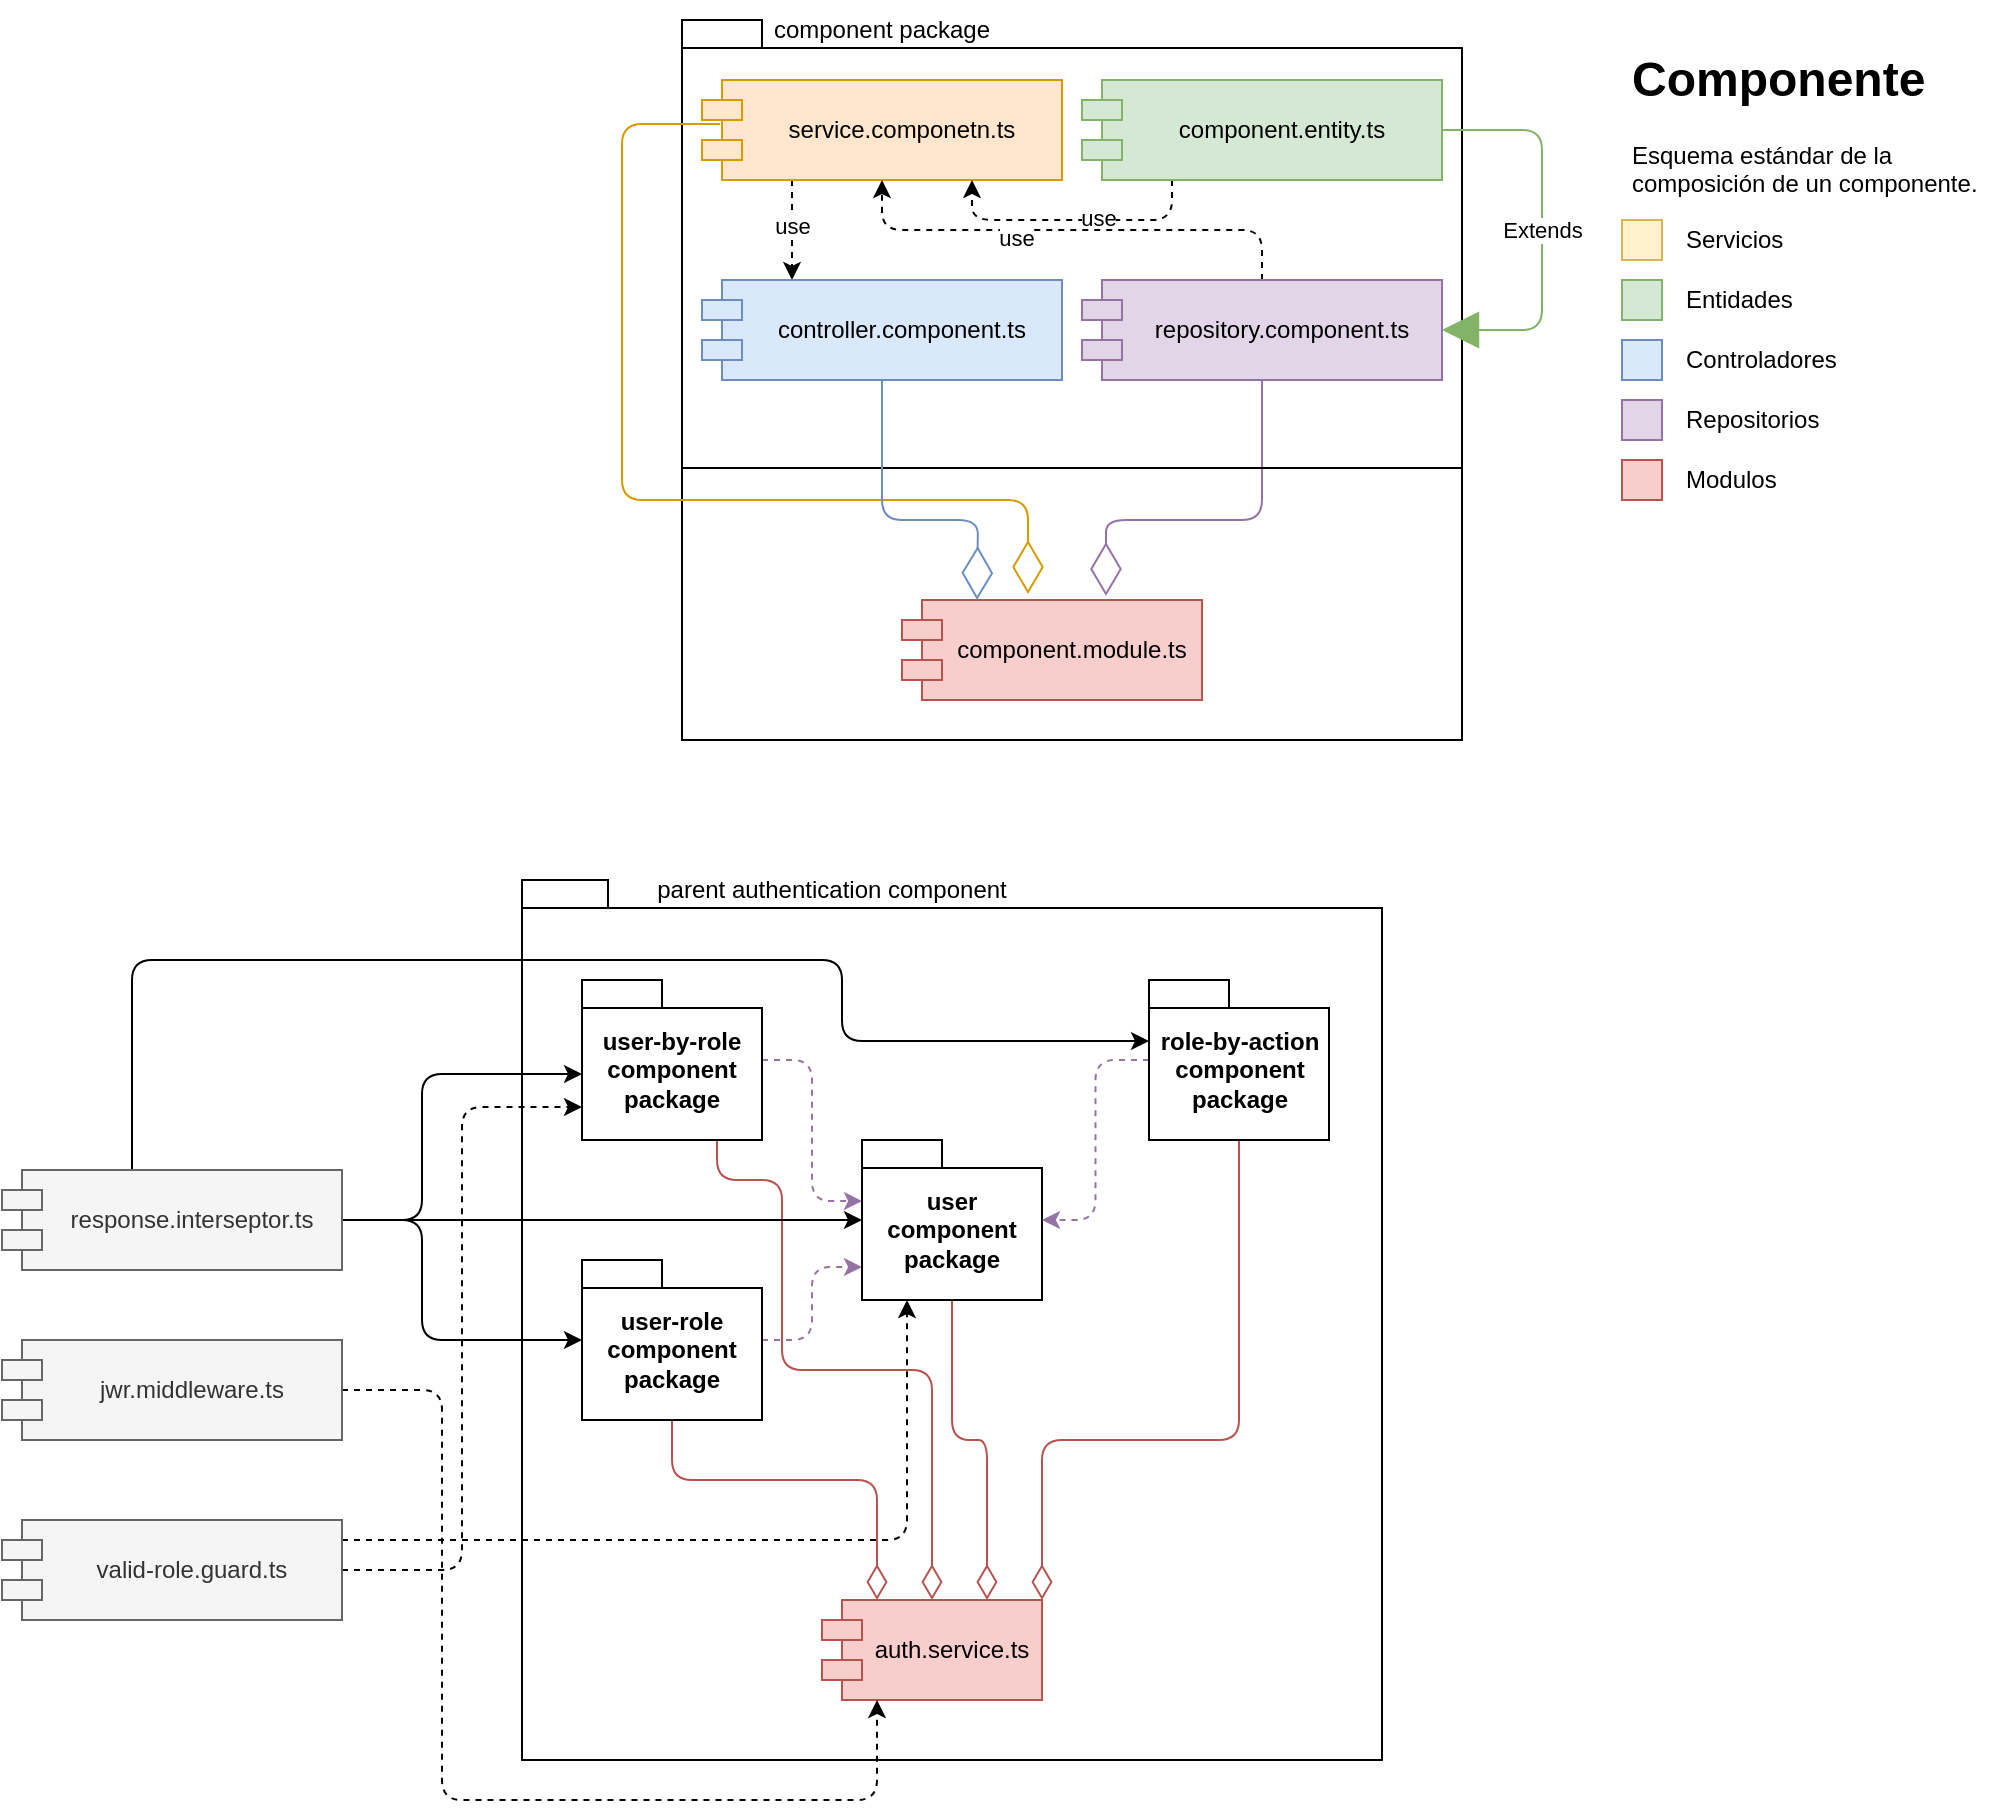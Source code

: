 <mxfile version="21.7.5" type="github">
  <diagram name="Page-1" id="3SnuVNbN8GcKIh2ZC8Z5">
    <mxGraphModel dx="2261" dy="750" grid="1" gridSize="10" guides="1" tooltips="1" connect="1" arrows="1" fold="1" page="1" pageScale="1" pageWidth="827" pageHeight="1169" math="0" shadow="0">
      <root>
        <mxCell id="0" />
        <mxCell id="1" parent="0" />
        <mxCell id="pO1jTsx1TpuLJ8HW07vw-2" value="" style="shape=folder;fontStyle=1;spacingTop=10;tabWidth=40;tabHeight=14;tabPosition=left;html=1;whiteSpace=wrap;" vertex="1" parent="1">
          <mxGeometry x="90" y="40" width="390" height="360" as="geometry" />
        </mxCell>
        <mxCell id="pO1jTsx1TpuLJ8HW07vw-17" style="edgeStyle=orthogonalEdgeStyle;rounded=0;orthogonalLoop=1;jettySize=auto;html=1;exitX=0.25;exitY=1;exitDx=0;exitDy=0;entryX=0.25;entryY=0;entryDx=0;entryDy=0;dashed=1;" edge="1" parent="1" source="pO1jTsx1TpuLJ8HW07vw-3" target="pO1jTsx1TpuLJ8HW07vw-8">
          <mxGeometry relative="1" as="geometry" />
        </mxCell>
        <mxCell id="pO1jTsx1TpuLJ8HW07vw-20" value="use" style="edgeLabel;html=1;align=center;verticalAlign=middle;resizable=0;points=[];" vertex="1" connectable="0" parent="pO1jTsx1TpuLJ8HW07vw-17">
          <mxGeometry x="-0.08" relative="1" as="geometry">
            <mxPoint as="offset" />
          </mxGeometry>
        </mxCell>
        <mxCell id="pO1jTsx1TpuLJ8HW07vw-3" value="service.componetn.ts" style="shape=module;align=left;spacingLeft=20;align=center;verticalAlign=middle;whiteSpace=wrap;html=1;fillColor=#ffe6cc;strokeColor=#d79b00;" vertex="1" parent="1">
          <mxGeometry x="100" y="70" width="180" height="50" as="geometry" />
        </mxCell>
        <mxCell id="pO1jTsx1TpuLJ8HW07vw-14" style="edgeStyle=orthogonalEdgeStyle;rounded=1;orthogonalLoop=1;jettySize=auto;html=1;exitX=0.05;exitY=0.44;exitDx=0;exitDy=0;entryX=0.42;entryY=-0.06;entryDx=0;entryDy=0;entryPerimeter=0;endSize=24;endArrow=diamondThin;endFill=0;exitPerimeter=0;fillColor=#ffe6cc;strokeColor=#d79b00;" edge="1" parent="1" source="pO1jTsx1TpuLJ8HW07vw-3" target="pO1jTsx1TpuLJ8HW07vw-7">
          <mxGeometry relative="1" as="geometry">
            <Array as="points">
              <mxPoint x="60" y="92" />
              <mxPoint x="60" y="280" />
              <mxPoint x="263" y="280" />
            </Array>
          </mxGeometry>
        </mxCell>
        <mxCell id="pO1jTsx1TpuLJ8HW07vw-18" style="edgeStyle=orthogonalEdgeStyle;rounded=1;orthogonalLoop=1;jettySize=auto;html=1;exitX=0.25;exitY=1;exitDx=0;exitDy=0;entryX=0.75;entryY=1;entryDx=0;entryDy=0;dashed=1;" edge="1" parent="1" source="pO1jTsx1TpuLJ8HW07vw-5" target="pO1jTsx1TpuLJ8HW07vw-3">
          <mxGeometry relative="1" as="geometry" />
        </mxCell>
        <mxCell id="pO1jTsx1TpuLJ8HW07vw-21" value="use" style="edgeLabel;html=1;align=center;verticalAlign=middle;resizable=0;points=[];" vertex="1" connectable="0" parent="pO1jTsx1TpuLJ8HW07vw-18">
          <mxGeometry x="-0.186" y="-1" relative="1" as="geometry">
            <mxPoint as="offset" />
          </mxGeometry>
        </mxCell>
        <mxCell id="pO1jTsx1TpuLJ8HW07vw-5" value="component.entity.ts" style="shape=module;align=left;spacingLeft=20;align=center;verticalAlign=middle;whiteSpace=wrap;html=1;fillColor=#d5e8d4;strokeColor=#82b366;" vertex="1" parent="1">
          <mxGeometry x="290" y="70" width="180" height="50" as="geometry" />
        </mxCell>
        <mxCell id="pO1jTsx1TpuLJ8HW07vw-15" style="edgeStyle=orthogonalEdgeStyle;rounded=1;orthogonalLoop=1;jettySize=auto;html=1;exitX=0.5;exitY=1;exitDx=0;exitDy=0;entryX=0.68;entryY=-0.04;entryDx=0;entryDy=0;entryPerimeter=0;endSize=24;endArrow=diamondThin;endFill=0;fillColor=#e1d5e7;strokeColor=#9673a6;" edge="1" parent="1" source="pO1jTsx1TpuLJ8HW07vw-6" target="pO1jTsx1TpuLJ8HW07vw-7">
          <mxGeometry relative="1" as="geometry">
            <Array as="points">
              <mxPoint x="380" y="290" />
              <mxPoint x="302" y="290" />
            </Array>
          </mxGeometry>
        </mxCell>
        <mxCell id="pO1jTsx1TpuLJ8HW07vw-16" style="edgeStyle=orthogonalEdgeStyle;rounded=1;orthogonalLoop=1;jettySize=auto;html=1;exitX=0.5;exitY=0;exitDx=0;exitDy=0;dashed=1;" edge="1" parent="1" source="pO1jTsx1TpuLJ8HW07vw-6" target="pO1jTsx1TpuLJ8HW07vw-3">
          <mxGeometry relative="1" as="geometry" />
        </mxCell>
        <mxCell id="pO1jTsx1TpuLJ8HW07vw-22" value="use" style="edgeLabel;html=1;align=center;verticalAlign=middle;resizable=0;points=[];" vertex="1" connectable="0" parent="pO1jTsx1TpuLJ8HW07vw-16">
          <mxGeometry x="0.233" y="4" relative="1" as="geometry">
            <mxPoint as="offset" />
          </mxGeometry>
        </mxCell>
        <mxCell id="pO1jTsx1TpuLJ8HW07vw-6" value="repository.component.ts" style="shape=module;align=left;spacingLeft=20;align=center;verticalAlign=middle;whiteSpace=wrap;html=1;fillColor=#e1d5e7;strokeColor=#9673a6;" vertex="1" parent="1">
          <mxGeometry x="290" y="170" width="180" height="50" as="geometry" />
        </mxCell>
        <mxCell id="pO1jTsx1TpuLJ8HW07vw-7" value="component.module.ts" style="shape=module;align=left;spacingLeft=20;align=center;verticalAlign=middle;whiteSpace=wrap;html=1;fillColor=#f8cecc;strokeColor=#b85450;" vertex="1" parent="1">
          <mxGeometry x="200" y="330" width="150" height="50" as="geometry" />
        </mxCell>
        <mxCell id="pO1jTsx1TpuLJ8HW07vw-8" value="controller.component.ts" style="shape=module;align=left;spacingLeft=20;align=center;verticalAlign=middle;whiteSpace=wrap;html=1;fillColor=#dae8fc;strokeColor=#6c8ebf;" vertex="1" parent="1">
          <mxGeometry x="100" y="170" width="180" height="50" as="geometry" />
        </mxCell>
        <mxCell id="pO1jTsx1TpuLJ8HW07vw-9" value="" style="line;strokeWidth=1;fillColor=none;align=left;verticalAlign=middle;spacingTop=-1;spacingLeft=3;spacingRight=3;rotatable=0;labelPosition=right;points=[];portConstraint=eastwest;strokeColor=inherit;" vertex="1" parent="1">
          <mxGeometry x="90" y="260" width="390" height="8" as="geometry" />
        </mxCell>
        <mxCell id="pO1jTsx1TpuLJ8HW07vw-12" value="Extends" style="endArrow=block;endSize=16;endFill=1;html=1;exitX=1;exitY=0.5;exitDx=0;exitDy=0;entryX=1;entryY=0.5;entryDx=0;entryDy=0;fillColor=#d5e8d4;strokeColor=#82b366;rounded=1;" edge="1" parent="1" source="pO1jTsx1TpuLJ8HW07vw-5" target="pO1jTsx1TpuLJ8HW07vw-6">
          <mxGeometry width="160" relative="1" as="geometry">
            <mxPoint x="240" y="410" as="sourcePoint" />
            <mxPoint x="350" y="430" as="targetPoint" />
            <Array as="points">
              <mxPoint x="520" y="95" />
              <mxPoint x="520" y="195" />
            </Array>
          </mxGeometry>
        </mxCell>
        <mxCell id="pO1jTsx1TpuLJ8HW07vw-13" value="" style="endArrow=diamondThin;endFill=0;endSize=24;html=1;rounded=1;exitX=0.5;exitY=1;exitDx=0;exitDy=0;entryX=0.25;entryY=0;entryDx=0;entryDy=0;fillColor=#dae8fc;strokeColor=#6c8ebf;" edge="1" parent="1" source="pO1jTsx1TpuLJ8HW07vw-8" target="pO1jTsx1TpuLJ8HW07vw-7">
          <mxGeometry width="160" relative="1" as="geometry">
            <mxPoint x="300" y="400" as="sourcePoint" />
            <mxPoint x="460" y="400" as="targetPoint" />
            <Array as="points">
              <mxPoint x="190" y="290" />
              <mxPoint x="238" y="290" />
            </Array>
          </mxGeometry>
        </mxCell>
        <mxCell id="pO1jTsx1TpuLJ8HW07vw-23" value="component package" style="text;html=1;strokeColor=none;fillColor=none;align=center;verticalAlign=middle;whiteSpace=wrap;rounded=0;" vertex="1" parent="1">
          <mxGeometry x="110" y="30" width="160" height="30" as="geometry" />
        </mxCell>
        <mxCell id="pO1jTsx1TpuLJ8HW07vw-24" value="&lt;h1&gt;Componente&lt;/h1&gt;&lt;p&gt;Esquema estándar de la composición de un componente.&lt;br&gt;&lt;/p&gt;" style="text;html=1;strokeColor=none;fillColor=none;spacing=5;spacingTop=-20;whiteSpace=wrap;overflow=hidden;rounded=0;" vertex="1" parent="1">
          <mxGeometry x="560" y="50" width="190" height="120" as="geometry" />
        </mxCell>
        <mxCell id="pO1jTsx1TpuLJ8HW07vw-25" value="" style="whiteSpace=wrap;html=1;aspect=fixed;fillColor=#fff2cc;strokeColor=#d6b656;" vertex="1" parent="1">
          <mxGeometry x="560" y="140" width="20" height="20" as="geometry" />
        </mxCell>
        <mxCell id="pO1jTsx1TpuLJ8HW07vw-26" value="" style="whiteSpace=wrap;html=1;aspect=fixed;fillColor=#d5e8d4;strokeColor=#82b366;" vertex="1" parent="1">
          <mxGeometry x="560" y="170" width="20" height="20" as="geometry" />
        </mxCell>
        <mxCell id="pO1jTsx1TpuLJ8HW07vw-27" value="" style="whiteSpace=wrap;html=1;aspect=fixed;fillColor=#dae8fc;strokeColor=#6c8ebf;" vertex="1" parent="1">
          <mxGeometry x="560" y="200" width="20" height="20" as="geometry" />
        </mxCell>
        <mxCell id="pO1jTsx1TpuLJ8HW07vw-28" value="" style="whiteSpace=wrap;html=1;aspect=fixed;fillColor=#e1d5e7;strokeColor=#9673a6;" vertex="1" parent="1">
          <mxGeometry x="560" y="230" width="20" height="20" as="geometry" />
        </mxCell>
        <mxCell id="pO1jTsx1TpuLJ8HW07vw-29" value="" style="whiteSpace=wrap;html=1;aspect=fixed;fillColor=#f8cecc;strokeColor=#b85450;" vertex="1" parent="1">
          <mxGeometry x="560" y="260" width="20" height="20" as="geometry" />
        </mxCell>
        <mxCell id="pO1jTsx1TpuLJ8HW07vw-30" value="Servicios" style="text;html=1;strokeColor=none;fillColor=none;align=left;verticalAlign=middle;whiteSpace=wrap;rounded=0;" vertex="1" parent="1">
          <mxGeometry x="590" y="135" width="60" height="30" as="geometry" />
        </mxCell>
        <mxCell id="pO1jTsx1TpuLJ8HW07vw-31" value="Entidades" style="text;html=1;strokeColor=none;fillColor=none;align=left;verticalAlign=middle;whiteSpace=wrap;rounded=0;" vertex="1" parent="1">
          <mxGeometry x="590" y="165" width="60" height="30" as="geometry" />
        </mxCell>
        <mxCell id="pO1jTsx1TpuLJ8HW07vw-33" value="Controladores" style="text;html=1;strokeColor=none;fillColor=none;align=left;verticalAlign=middle;whiteSpace=wrap;rounded=0;" vertex="1" parent="1">
          <mxGeometry x="590" y="195" width="80" height="30" as="geometry" />
        </mxCell>
        <mxCell id="pO1jTsx1TpuLJ8HW07vw-34" value="Repositorios" style="text;html=1;strokeColor=none;fillColor=none;align=left;verticalAlign=middle;whiteSpace=wrap;rounded=0;" vertex="1" parent="1">
          <mxGeometry x="590" y="225" width="90" height="30" as="geometry" />
        </mxCell>
        <mxCell id="pO1jTsx1TpuLJ8HW07vw-35" value="Modulos" style="text;html=1;strokeColor=none;fillColor=none;align=left;verticalAlign=middle;whiteSpace=wrap;rounded=0;" vertex="1" parent="1">
          <mxGeometry x="590" y="255" width="60" height="30" as="geometry" />
        </mxCell>
        <mxCell id="pO1jTsx1TpuLJ8HW07vw-36" value="" style="shape=folder;fontStyle=1;spacingTop=10;tabWidth=40;tabHeight=14;tabPosition=left;html=1;whiteSpace=wrap;" vertex="1" parent="1">
          <mxGeometry x="10" y="470" width="430" height="440" as="geometry" />
        </mxCell>
        <mxCell id="pO1jTsx1TpuLJ8HW07vw-38" value="auth.service.ts&lt;br&gt;" style="shape=module;align=left;spacingLeft=20;align=center;verticalAlign=middle;whiteSpace=wrap;html=1;fillColor=#f8cecc;strokeColor=#b85450;" vertex="1" parent="1">
          <mxGeometry x="160" y="830" width="110" height="50" as="geometry" />
        </mxCell>
        <mxCell id="pO1jTsx1TpuLJ8HW07vw-42" value="parent authentication component" style="text;html=1;strokeColor=none;fillColor=none;align=center;verticalAlign=middle;whiteSpace=wrap;rounded=0;" vertex="1" parent="1">
          <mxGeometry x="70" y="460" width="190" height="30" as="geometry" />
        </mxCell>
        <mxCell id="pO1jTsx1TpuLJ8HW07vw-59" style="edgeStyle=orthogonalEdgeStyle;rounded=1;orthogonalLoop=1;jettySize=auto;html=1;entryX=0;entryY=0;entryDx=0;entryDy=30.5;entryPerimeter=0;dashed=1;fillColor=#e1d5e7;strokeColor=#9673a6;" edge="1" parent="1" source="pO1jTsx1TpuLJ8HW07vw-43" target="pO1jTsx1TpuLJ8HW07vw-45">
          <mxGeometry relative="1" as="geometry" />
        </mxCell>
        <mxCell id="pO1jTsx1TpuLJ8HW07vw-64" style="edgeStyle=orthogonalEdgeStyle;rounded=1;orthogonalLoop=1;jettySize=auto;html=1;exitX=0.75;exitY=1;exitDx=0;exitDy=0;exitPerimeter=0;endArrow=diamondThin;endFill=0;endSize=15;fillColor=#f8cecc;strokeColor=#b85450;" edge="1" parent="1" source="pO1jTsx1TpuLJ8HW07vw-43" target="pO1jTsx1TpuLJ8HW07vw-38">
          <mxGeometry relative="1" as="geometry">
            <Array as="points">
              <mxPoint x="108" y="620" />
              <mxPoint x="140" y="620" />
              <mxPoint x="140" y="715" />
              <mxPoint x="215" y="715" />
            </Array>
          </mxGeometry>
        </mxCell>
        <mxCell id="pO1jTsx1TpuLJ8HW07vw-43" value="user-by-role component package" style="shape=folder;fontStyle=1;spacingTop=10;tabWidth=40;tabHeight=14;tabPosition=left;html=1;whiteSpace=wrap;" vertex="1" parent="1">
          <mxGeometry x="40" y="520" width="90" height="80" as="geometry" />
        </mxCell>
        <mxCell id="pO1jTsx1TpuLJ8HW07vw-60" style="edgeStyle=orthogonalEdgeStyle;rounded=1;orthogonalLoop=1;jettySize=auto;html=1;entryX=0;entryY=0;entryDx=0;entryDy=63.5;entryPerimeter=0;dashed=1;fillColor=#e1d5e7;strokeColor=#9673a6;" edge="1" parent="1" source="pO1jTsx1TpuLJ8HW07vw-44" target="pO1jTsx1TpuLJ8HW07vw-45">
          <mxGeometry relative="1" as="geometry" />
        </mxCell>
        <mxCell id="pO1jTsx1TpuLJ8HW07vw-61" style="edgeStyle=orthogonalEdgeStyle;rounded=1;orthogonalLoop=1;jettySize=auto;html=1;entryX=0.25;entryY=0;entryDx=0;entryDy=0;fillColor=#f8cecc;strokeColor=#b85450;endArrow=diamondThin;endFill=0;endSize=15;" edge="1" parent="1" source="pO1jTsx1TpuLJ8HW07vw-44" target="pO1jTsx1TpuLJ8HW07vw-38">
          <mxGeometry relative="1" as="geometry">
            <Array as="points">
              <mxPoint x="85" y="770" />
              <mxPoint x="188" y="770" />
            </Array>
          </mxGeometry>
        </mxCell>
        <mxCell id="pO1jTsx1TpuLJ8HW07vw-44" value="user-role component package" style="shape=folder;fontStyle=1;spacingTop=10;tabWidth=40;tabHeight=14;tabPosition=left;html=1;whiteSpace=wrap;" vertex="1" parent="1">
          <mxGeometry x="40" y="660" width="90" height="80" as="geometry" />
        </mxCell>
        <mxCell id="pO1jTsx1TpuLJ8HW07vw-63" style="edgeStyle=orthogonalEdgeStyle;rounded=1;orthogonalLoop=1;jettySize=auto;html=1;exitX=0.5;exitY=1;exitDx=0;exitDy=0;exitPerimeter=0;entryX=0.75;entryY=0;entryDx=0;entryDy=0;endArrow=diamondThin;endFill=0;endSize=15;fillColor=#f8cecc;strokeColor=#b85450;" edge="1" parent="1" source="pO1jTsx1TpuLJ8HW07vw-45" target="pO1jTsx1TpuLJ8HW07vw-38">
          <mxGeometry relative="1" as="geometry" />
        </mxCell>
        <mxCell id="pO1jTsx1TpuLJ8HW07vw-45" value="user component package" style="shape=folder;fontStyle=1;spacingTop=10;tabWidth=40;tabHeight=14;tabPosition=left;html=1;whiteSpace=wrap;" vertex="1" parent="1">
          <mxGeometry x="180" y="600" width="90" height="80" as="geometry" />
        </mxCell>
        <mxCell id="pO1jTsx1TpuLJ8HW07vw-58" style="edgeStyle=orthogonalEdgeStyle;rounded=1;orthogonalLoop=1;jettySize=auto;html=1;dashed=1;fillColor=#e1d5e7;strokeColor=#9673a6;" edge="1" parent="1" source="pO1jTsx1TpuLJ8HW07vw-47" target="pO1jTsx1TpuLJ8HW07vw-45">
          <mxGeometry relative="1" as="geometry" />
        </mxCell>
        <mxCell id="pO1jTsx1TpuLJ8HW07vw-62" style="edgeStyle=orthogonalEdgeStyle;rounded=1;orthogonalLoop=1;jettySize=auto;html=1;entryX=1;entryY=0;entryDx=0;entryDy=0;endArrow=diamondThin;endFill=0;endSize=15;fillColor=#f8cecc;strokeColor=#b85450;" edge="1" parent="1" source="pO1jTsx1TpuLJ8HW07vw-47" target="pO1jTsx1TpuLJ8HW07vw-38">
          <mxGeometry relative="1" as="geometry">
            <Array as="points">
              <mxPoint x="369" y="750" />
              <mxPoint x="270" y="750" />
            </Array>
          </mxGeometry>
        </mxCell>
        <mxCell id="pO1jTsx1TpuLJ8HW07vw-47" value="role-by-action component package" style="shape=folder;fontStyle=1;spacingTop=10;tabWidth=40;tabHeight=14;tabPosition=left;html=1;whiteSpace=wrap;" vertex="1" parent="1">
          <mxGeometry x="323.5" y="520" width="90" height="80" as="geometry" />
        </mxCell>
        <mxCell id="pO1jTsx1TpuLJ8HW07vw-54" style="edgeStyle=orthogonalEdgeStyle;rounded=1;orthogonalLoop=1;jettySize=auto;html=1;entryX=0;entryY=0;entryDx=0;entryDy=47;entryPerimeter=0;" edge="1" parent="1" source="pO1jTsx1TpuLJ8HW07vw-53" target="pO1jTsx1TpuLJ8HW07vw-43">
          <mxGeometry relative="1" as="geometry">
            <Array as="points">
              <mxPoint x="-40" y="640" />
              <mxPoint x="-40" y="567" />
            </Array>
          </mxGeometry>
        </mxCell>
        <mxCell id="pO1jTsx1TpuLJ8HW07vw-55" style="edgeStyle=orthogonalEdgeStyle;rounded=1;orthogonalLoop=1;jettySize=auto;html=1;" edge="1" parent="1" source="pO1jTsx1TpuLJ8HW07vw-53" target="pO1jTsx1TpuLJ8HW07vw-44">
          <mxGeometry relative="1" as="geometry">
            <Array as="points">
              <mxPoint x="-40" y="640" />
              <mxPoint x="-40" y="700" />
            </Array>
          </mxGeometry>
        </mxCell>
        <mxCell id="pO1jTsx1TpuLJ8HW07vw-56" style="edgeStyle=orthogonalEdgeStyle;rounded=1;orthogonalLoop=1;jettySize=auto;html=1;" edge="1" parent="1" source="pO1jTsx1TpuLJ8HW07vw-53" target="pO1jTsx1TpuLJ8HW07vw-45">
          <mxGeometry relative="1" as="geometry">
            <Array as="points">
              <mxPoint x="-60" y="640" />
              <mxPoint x="-60" y="640" />
            </Array>
          </mxGeometry>
        </mxCell>
        <mxCell id="pO1jTsx1TpuLJ8HW07vw-57" style="edgeStyle=orthogonalEdgeStyle;rounded=1;orthogonalLoop=1;jettySize=auto;html=1;entryX=0;entryY=0;entryDx=0;entryDy=30.5;entryPerimeter=0;" edge="1" parent="1" source="pO1jTsx1TpuLJ8HW07vw-53" target="pO1jTsx1TpuLJ8HW07vw-47">
          <mxGeometry relative="1" as="geometry">
            <Array as="points">
              <mxPoint x="-185" y="510" />
              <mxPoint x="170" y="510" />
              <mxPoint x="170" y="551" />
            </Array>
          </mxGeometry>
        </mxCell>
        <mxCell id="pO1jTsx1TpuLJ8HW07vw-53" value="response.interseptor.ts" style="shape=module;align=left;spacingLeft=20;align=center;verticalAlign=middle;whiteSpace=wrap;html=1;fillColor=#f5f5f5;strokeColor=#666666;fontColor=#333333;" vertex="1" parent="1">
          <mxGeometry x="-250" y="615" width="170" height="50" as="geometry" />
        </mxCell>
        <mxCell id="pO1jTsx1TpuLJ8HW07vw-67" style="edgeStyle=orthogonalEdgeStyle;rounded=1;orthogonalLoop=1;jettySize=auto;html=1;exitX=1;exitY=0.5;exitDx=0;exitDy=0;entryX=0.25;entryY=1;entryDx=0;entryDy=0;dashed=1;" edge="1" parent="1" source="pO1jTsx1TpuLJ8HW07vw-65" target="pO1jTsx1TpuLJ8HW07vw-38">
          <mxGeometry relative="1" as="geometry">
            <Array as="points">
              <mxPoint x="-30" y="725" />
              <mxPoint x="-30" y="930" />
              <mxPoint x="188" y="930" />
            </Array>
          </mxGeometry>
        </mxCell>
        <mxCell id="pO1jTsx1TpuLJ8HW07vw-65" value="jwr.middleware.ts" style="shape=module;align=left;spacingLeft=20;align=center;verticalAlign=middle;whiteSpace=wrap;html=1;fillColor=#f5f5f5;fontColor=#333333;strokeColor=#666666;" vertex="1" parent="1">
          <mxGeometry x="-250" y="700" width="170" height="50" as="geometry" />
        </mxCell>
        <mxCell id="pO1jTsx1TpuLJ8HW07vw-69" style="edgeStyle=orthogonalEdgeStyle;rounded=1;orthogonalLoop=1;jettySize=auto;html=1;entryX=0.25;entryY=1;entryDx=0;entryDy=0;entryPerimeter=0;dashed=1;" edge="1" parent="1" source="pO1jTsx1TpuLJ8HW07vw-68" target="pO1jTsx1TpuLJ8HW07vw-45">
          <mxGeometry relative="1" as="geometry">
            <Array as="points">
              <mxPoint x="203" y="800" />
            </Array>
          </mxGeometry>
        </mxCell>
        <mxCell id="pO1jTsx1TpuLJ8HW07vw-70" style="edgeStyle=orthogonalEdgeStyle;rounded=1;orthogonalLoop=1;jettySize=auto;html=1;entryX=0;entryY=0;entryDx=0;entryDy=63.5;entryPerimeter=0;dashed=1;" edge="1" parent="1" source="pO1jTsx1TpuLJ8HW07vw-68" target="pO1jTsx1TpuLJ8HW07vw-43">
          <mxGeometry relative="1" as="geometry" />
        </mxCell>
        <mxCell id="pO1jTsx1TpuLJ8HW07vw-68" value="valid-role.guard.ts" style="shape=module;align=left;spacingLeft=20;align=center;verticalAlign=middle;whiteSpace=wrap;html=1;fillColor=#f5f5f5;fontColor=#333333;strokeColor=#666666;" vertex="1" parent="1">
          <mxGeometry x="-250" y="790" width="170" height="50" as="geometry" />
        </mxCell>
      </root>
    </mxGraphModel>
  </diagram>
</mxfile>
